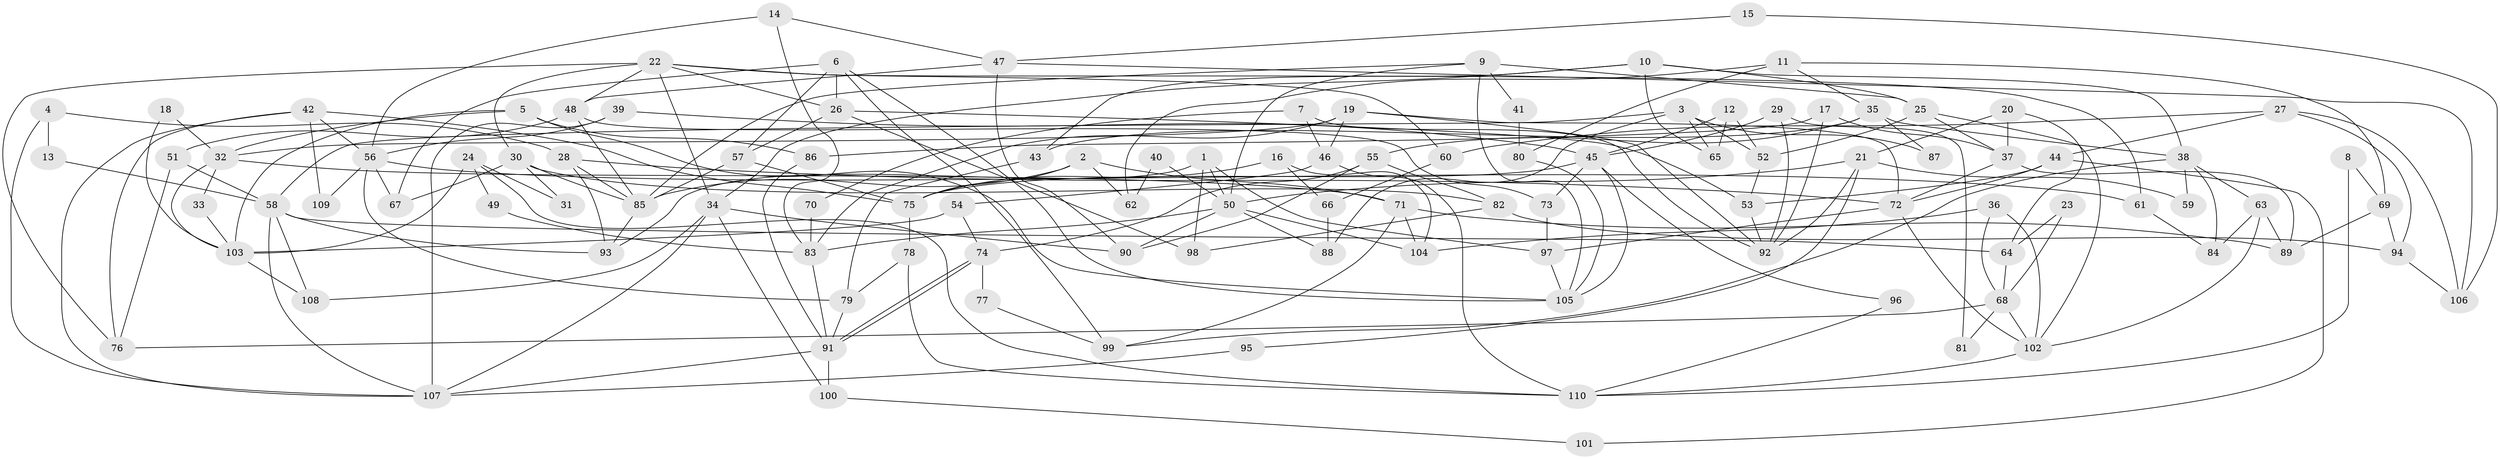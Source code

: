 // Generated by graph-tools (version 1.1) at 2025/02/03/09/25 03:02:13]
// undirected, 110 vertices, 220 edges
graph export_dot {
graph [start="1"]
  node [color=gray90,style=filled];
  1;
  2;
  3;
  4;
  5;
  6;
  7;
  8;
  9;
  10;
  11;
  12;
  13;
  14;
  15;
  16;
  17;
  18;
  19;
  20;
  21;
  22;
  23;
  24;
  25;
  26;
  27;
  28;
  29;
  30;
  31;
  32;
  33;
  34;
  35;
  36;
  37;
  38;
  39;
  40;
  41;
  42;
  43;
  44;
  45;
  46;
  47;
  48;
  49;
  50;
  51;
  52;
  53;
  54;
  55;
  56;
  57;
  58;
  59;
  60;
  61;
  62;
  63;
  64;
  65;
  66;
  67;
  68;
  69;
  70;
  71;
  72;
  73;
  74;
  75;
  76;
  77;
  78;
  79;
  80;
  81;
  82;
  83;
  84;
  85;
  86;
  87;
  88;
  89;
  90;
  91;
  92;
  93;
  94;
  95;
  96;
  97;
  98;
  99;
  100;
  101;
  102;
  103;
  104;
  105;
  106;
  107;
  108;
  109;
  110;
  1 -- 98;
  1 -- 93;
  1 -- 50;
  1 -- 97;
  2 -- 71;
  2 -- 75;
  2 -- 62;
  2 -- 85;
  3 -- 88;
  3 -- 58;
  3 -- 52;
  3 -- 65;
  3 -- 87;
  4 -- 107;
  4 -- 28;
  4 -- 13;
  5 -- 103;
  5 -- 32;
  5 -- 86;
  5 -- 105;
  6 -- 26;
  6 -- 67;
  6 -- 57;
  6 -- 99;
  6 -- 105;
  7 -- 46;
  7 -- 92;
  7 -- 70;
  8 -- 69;
  8 -- 110;
  9 -- 105;
  9 -- 25;
  9 -- 41;
  9 -- 50;
  9 -- 85;
  10 -- 25;
  10 -- 65;
  10 -- 34;
  10 -- 38;
  10 -- 43;
  11 -- 69;
  11 -- 35;
  11 -- 62;
  11 -- 80;
  12 -- 45;
  12 -- 52;
  12 -- 65;
  13 -- 58;
  14 -- 83;
  14 -- 56;
  14 -- 47;
  15 -- 106;
  15 -- 47;
  16 -- 104;
  16 -- 75;
  16 -- 66;
  17 -- 86;
  17 -- 92;
  17 -- 37;
  18 -- 103;
  18 -- 32;
  19 -- 92;
  19 -- 83;
  19 -- 32;
  19 -- 46;
  19 -- 72;
  20 -- 37;
  20 -- 64;
  20 -- 21;
  21 -- 50;
  21 -- 59;
  21 -- 92;
  21 -- 95;
  22 -- 34;
  22 -- 48;
  22 -- 26;
  22 -- 30;
  22 -- 60;
  22 -- 61;
  22 -- 76;
  23 -- 64;
  23 -- 68;
  24 -- 110;
  24 -- 103;
  24 -- 31;
  24 -- 49;
  25 -- 102;
  25 -- 37;
  25 -- 52;
  26 -- 57;
  26 -- 53;
  26 -- 98;
  27 -- 44;
  27 -- 106;
  27 -- 60;
  27 -- 94;
  28 -- 72;
  28 -- 85;
  28 -- 93;
  29 -- 92;
  29 -- 45;
  29 -- 81;
  30 -- 85;
  30 -- 31;
  30 -- 67;
  30 -- 82;
  32 -- 71;
  32 -- 33;
  32 -- 103;
  33 -- 103;
  34 -- 90;
  34 -- 100;
  34 -- 107;
  34 -- 108;
  35 -- 43;
  35 -- 38;
  35 -- 55;
  35 -- 87;
  36 -- 102;
  36 -- 104;
  36 -- 68;
  37 -- 72;
  37 -- 89;
  38 -- 84;
  38 -- 59;
  38 -- 63;
  38 -- 99;
  39 -- 45;
  39 -- 107;
  39 -- 56;
  40 -- 62;
  40 -- 50;
  41 -- 80;
  42 -- 75;
  42 -- 107;
  42 -- 56;
  42 -- 76;
  42 -- 109;
  43 -- 79;
  44 -- 53;
  44 -- 72;
  44 -- 101;
  45 -- 105;
  45 -- 75;
  45 -- 73;
  45 -- 96;
  46 -- 54;
  46 -- 110;
  47 -- 48;
  47 -- 90;
  47 -- 106;
  48 -- 85;
  48 -- 73;
  48 -- 51;
  49 -- 83;
  50 -- 83;
  50 -- 88;
  50 -- 90;
  50 -- 104;
  51 -- 76;
  51 -- 58;
  52 -- 53;
  53 -- 92;
  54 -- 74;
  54 -- 103;
  55 -- 90;
  55 -- 74;
  55 -- 82;
  56 -- 61;
  56 -- 67;
  56 -- 79;
  56 -- 109;
  57 -- 85;
  57 -- 75;
  58 -- 93;
  58 -- 64;
  58 -- 107;
  58 -- 108;
  60 -- 66;
  61 -- 84;
  63 -- 102;
  63 -- 84;
  63 -- 89;
  64 -- 68;
  66 -- 88;
  68 -- 76;
  68 -- 81;
  68 -- 102;
  69 -- 89;
  69 -- 94;
  70 -- 83;
  71 -- 99;
  71 -- 89;
  71 -- 104;
  72 -- 97;
  72 -- 102;
  73 -- 97;
  74 -- 91;
  74 -- 91;
  74 -- 77;
  75 -- 78;
  77 -- 99;
  78 -- 110;
  78 -- 79;
  79 -- 91;
  80 -- 105;
  82 -- 94;
  82 -- 98;
  83 -- 91;
  85 -- 93;
  86 -- 91;
  91 -- 107;
  91 -- 100;
  94 -- 106;
  95 -- 107;
  96 -- 110;
  97 -- 105;
  100 -- 101;
  102 -- 110;
  103 -- 108;
}
